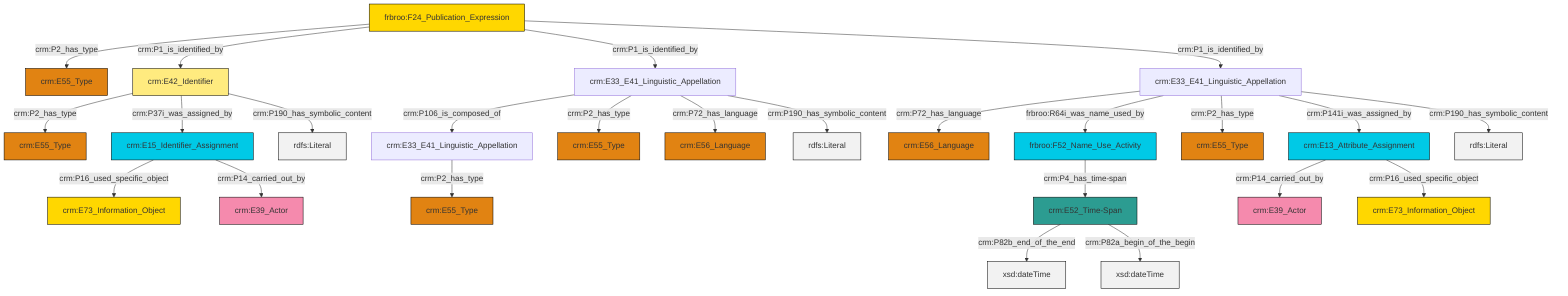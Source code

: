 graph TD
classDef Literal fill:#f2f2f2,stroke:#000000;
classDef CRM_Entity fill:#FFFFFF,stroke:#000000;
classDef Temporal_Entity fill:#00C9E6, stroke:#000000;
classDef Type fill:#E18312, stroke:#000000;
classDef Time-Span fill:#2C9C91, stroke:#000000;
classDef Appellation fill:#FFEB7F, stroke:#000000;
classDef Place fill:#008836, stroke:#000000;
classDef Persistent_Item fill:#B266B2, stroke:#000000;
classDef Conceptual_Object fill:#FFD700, stroke:#000000;
classDef Physical_Thing fill:#D2B48C, stroke:#000000;
classDef Actor fill:#f58aad, stroke:#000000;
classDef PC_Classes fill:#4ce600, stroke:#000000;
classDef Multi fill:#cccccc,stroke:#000000;

0["crm:E13_Attribute_Assignment"]:::Temporal_Entity -->|crm:P14_carried_out_by| 1["crm:E39_Actor"]:::Actor
2["frbroo:F24_Publication_Expression"]:::Conceptual_Object -->|crm:P2_has_type| 3["crm:E55_Type"]:::Type
2["frbroo:F24_Publication_Expression"]:::Conceptual_Object -->|crm:P1_is_identified_by| 5["crm:E42_Identifier"]:::Appellation
5["crm:E42_Identifier"]:::Appellation -->|crm:P2_has_type| 12["crm:E55_Type"]:::Type
0["crm:E13_Attribute_Assignment"]:::Temporal_Entity -->|crm:P16_used_specific_object| 13["crm:E73_Information_Object"]:::Conceptual_Object
18["frbroo:F52_Name_Use_Activity"]:::Temporal_Entity -->|crm:P4_has_time-span| 19["crm:E52_Time-Span"]:::Time-Span
14["crm:E33_E41_Linguistic_Appellation"]:::Default -->|crm:P2_has_type| 8["crm:E55_Type"]:::Type
21["crm:E33_E41_Linguistic_Appellation"]:::Default -->|crm:P106_is_composed_of| 14["crm:E33_E41_Linguistic_Appellation"]:::Default
21["crm:E33_E41_Linguistic_Appellation"]:::Default -->|crm:P2_has_type| 24["crm:E55_Type"]:::Type
5["crm:E42_Identifier"]:::Appellation -->|crm:P37i_was_assigned_by| 27["crm:E15_Identifier_Assignment"]:::Temporal_Entity
19["crm:E52_Time-Span"]:::Time-Span -->|crm:P82b_end_of_the_end| 31[xsd:dateTime]:::Literal
27["crm:E15_Identifier_Assignment"]:::Temporal_Entity -->|crm:P16_used_specific_object| 29["crm:E73_Information_Object"]:::Conceptual_Object
32["crm:E33_E41_Linguistic_Appellation"]:::Default -->|crm:P72_has_language| 22["crm:E56_Language"]:::Type
2["frbroo:F24_Publication_Expression"]:::Conceptual_Object -->|crm:P1_is_identified_by| 21["crm:E33_E41_Linguistic_Appellation"]:::Default
21["crm:E33_E41_Linguistic_Appellation"]:::Default -->|crm:P72_has_language| 34["crm:E56_Language"]:::Type
19["crm:E52_Time-Span"]:::Time-Span -->|crm:P82a_begin_of_the_begin| 35[xsd:dateTime]:::Literal
32["crm:E33_E41_Linguistic_Appellation"]:::Default -->|frbroo:R64i_was_name_used_by| 18["frbroo:F52_Name_Use_Activity"]:::Temporal_Entity
5["crm:E42_Identifier"]:::Appellation -->|crm:P190_has_symbolic_content| 43[rdfs:Literal]:::Literal
32["crm:E33_E41_Linguistic_Appellation"]:::Default -->|crm:P2_has_type| 6["crm:E55_Type"]:::Type
27["crm:E15_Identifier_Assignment"]:::Temporal_Entity -->|crm:P14_carried_out_by| 10["crm:E39_Actor"]:::Actor
32["crm:E33_E41_Linguistic_Appellation"]:::Default -->|crm:P141i_was_assigned_by| 0["crm:E13_Attribute_Assignment"]:::Temporal_Entity
21["crm:E33_E41_Linguistic_Appellation"]:::Default -->|crm:P190_has_symbolic_content| 45[rdfs:Literal]:::Literal
32["crm:E33_E41_Linguistic_Appellation"]:::Default -->|crm:P190_has_symbolic_content| 46[rdfs:Literal]:::Literal
2["frbroo:F24_Publication_Expression"]:::Conceptual_Object -->|crm:P1_is_identified_by| 32["crm:E33_E41_Linguistic_Appellation"]:::Default